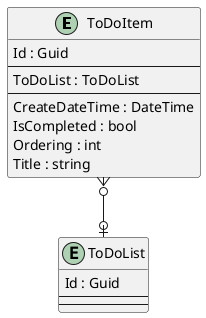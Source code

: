 @startuml

entity ToDoItem {
    Id : Guid
    --
    ToDoList : ToDoList
    ' ToDoItemKeyCodePlaceholder
    --
    CreateDateTime : DateTime
    IsCompleted : bool
    Ordering : int
    Title : string
    ' ToDoItemPropertyCodePlaceholder
}

entity ToDoList {
    Id : Guid
    --
    ' ToDoListKeyCodePlaceholder
    --
    ' ToDoListPropertyCodePlaceholder
}

' EntityCodePlaceholder

ToDoItem }o--o| ToDoList
' RelationshipCodePlaceholder

@enduml

